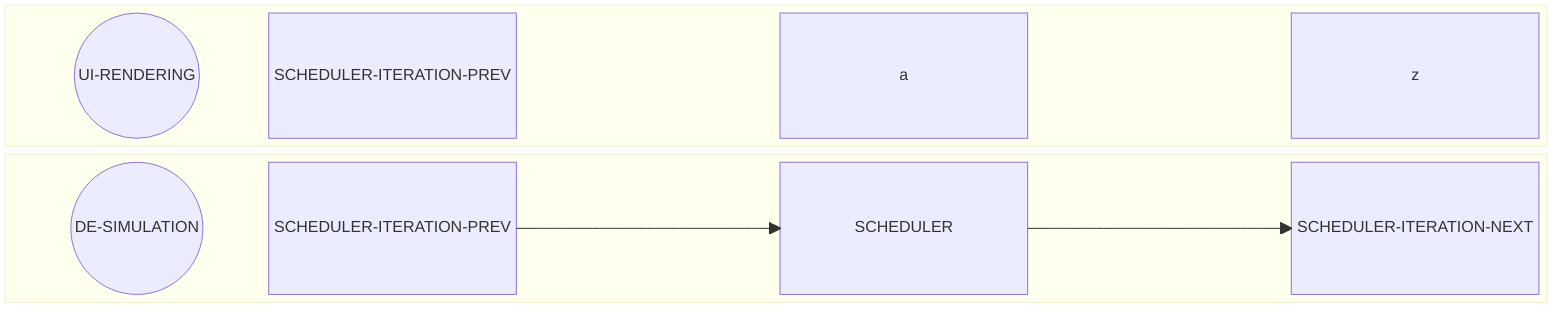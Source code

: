 block-beta
  columns 3

  block:group1:3
    desim2(("UI-RENDERING"))
    rend["SCHEDULER-ITERATION-PREV"]
    space
    a
    space
    z
  end

  block:group2:3
    desim(("DE-SIMULATION"))
    schedprev["SCHEDULER-ITERATION-PREV"]
    space
    sched["SCHEDULER"]
    space
    schednext["SCHEDULER-ITERATION-NEXT"]
    schedprev --> sched
    sched --> schednext
  end